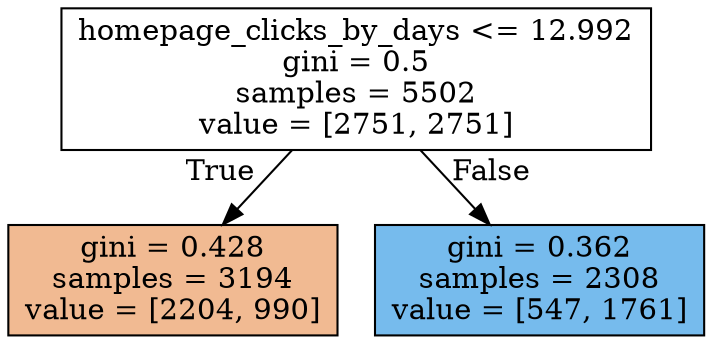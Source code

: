 digraph Tree {
node [shape=box, style="filled", color="black"] ;
0 [label="homepage_clicks_by_days <= 12.992\ngini = 0.5\nsamples = 5502\nvalue = [2751, 2751]", fillcolor="#e5813900"] ;
1 [label="gini = 0.428\nsamples = 3194\nvalue = [2204, 990]", fillcolor="#e581398c"] ;
0 -> 1 [labeldistance=2.5, labelangle=45, headlabel="True"] ;
2 [label="gini = 0.362\nsamples = 2308\nvalue = [547, 1761]", fillcolor="#399de5b0"] ;
0 -> 2 [labeldistance=2.5, labelangle=-45, headlabel="False"] ;
}